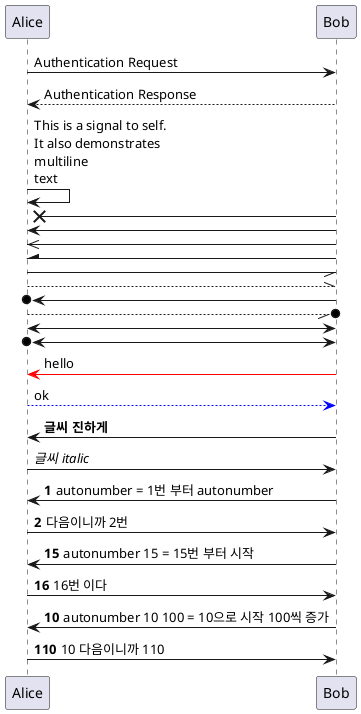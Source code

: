 @startuml
'https://plantuml.com/sequence-diagram

Alice -> Bob: Authentication Request
Bob --> Alice: Authentication Response


Alice->Alice: This is a signal to self.\nIt also demonstrates\nmultiline \ntext


Bob ->x Alice
Bob -> Alice
Bob ->> Alice
Bob -\ Alice
Bob \\- Alice
Bob //-- Alice
Bob ->o Alice
Bob o\\-- Alice
Bob <-> Alice
Bob <->o Alice



Bob -[#red]> Alice : hello
Alice -[#0000FF]->Bob : ok

Bob -> Alice : <b>글씨 진하게</b>
Alice -> Bob : <i>글씨 italic</i>


autonumber
Bob -> Alice : autonumber = 1번 부터 autonumber
Bob <- Alice : 다음이니까 2번


autonumber 15
Bob -> Alice : autonumber 15 = 15번 부터 시작
Bob <- Alice : 16번 이다


autonumber 10 100
Bob -> Alice : autonumber 10 100 = 10으로 시작 100씩 증가
Bob <- Alice : 10 다음이니까 110


@enduml

